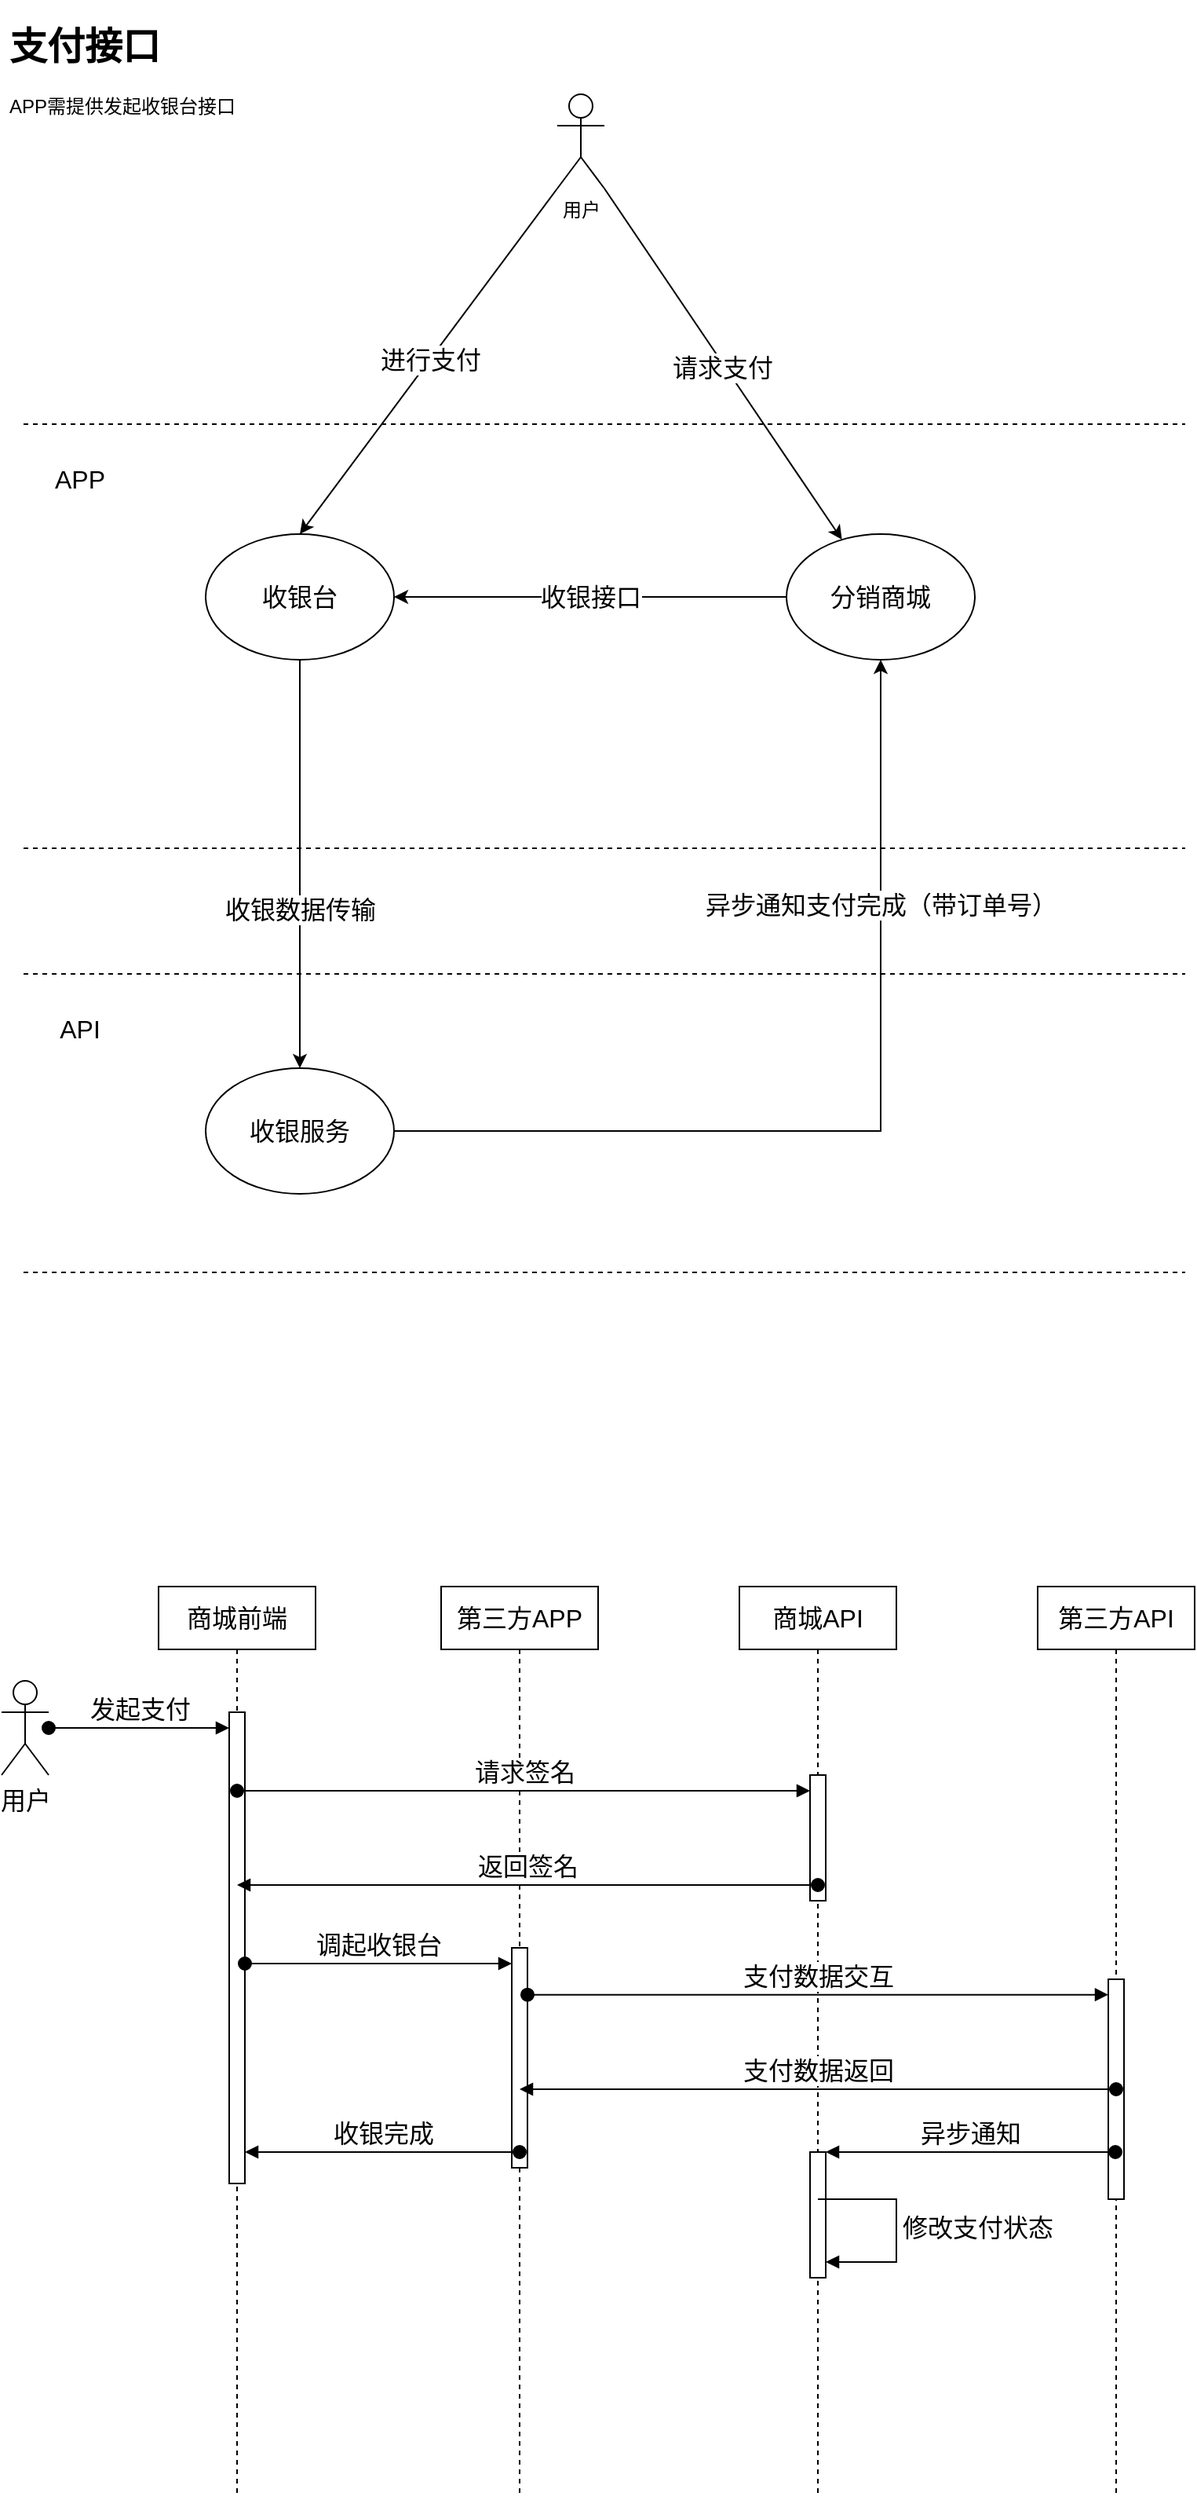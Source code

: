 <mxfile version="14.6.1" type="github">
  <diagram id="AZOf61jDgbsZOh8h0cvU" name="第 1 页">
    <mxGraphModel dx="2066" dy="1080" grid="1" gridSize="10" guides="1" tooltips="1" connect="1" arrows="1" fold="1" page="1" pageScale="1" pageWidth="827" pageHeight="1169" math="0" shadow="0">
      <root>
        <mxCell id="0" />
        <mxCell id="1" parent="0" />
        <mxCell id="eRNwVtKWeMuUZ3jzu04p-1" value="&lt;h1&gt;支付接口&lt;/h1&gt;&lt;p&gt;APP需提供发起收银台接口&lt;/p&gt;" style="text;html=1;strokeColor=none;fillColor=none;spacing=5;spacingTop=-20;whiteSpace=wrap;overflow=hidden;rounded=0;" vertex="1" parent="1">
          <mxGeometry x="30" y="20" width="190" height="120" as="geometry" />
        </mxCell>
        <mxCell id="eRNwVtKWeMuUZ3jzu04p-6" style="rounded=0;orthogonalLoop=1;jettySize=auto;html=1;exitX=1;exitY=1;exitDx=0;exitDy=0;exitPerimeter=0;fontSize=16;" edge="1" parent="1" source="eRNwVtKWeMuUZ3jzu04p-2" target="eRNwVtKWeMuUZ3jzu04p-5">
          <mxGeometry relative="1" as="geometry" />
        </mxCell>
        <mxCell id="eRNwVtKWeMuUZ3jzu04p-7" value="请求支付" style="edgeLabel;html=1;align=center;verticalAlign=middle;resizable=0;points=[];fontSize=16;" vertex="1" connectable="0" parent="eRNwVtKWeMuUZ3jzu04p-6">
          <mxGeometry x="0.011" y="-2" relative="1" as="geometry">
            <mxPoint as="offset" />
          </mxGeometry>
        </mxCell>
        <mxCell id="eRNwVtKWeMuUZ3jzu04p-12" style="edgeStyle=none;rounded=0;orthogonalLoop=1;jettySize=auto;html=1;exitX=0;exitY=1;exitDx=0;exitDy=0;exitPerimeter=0;entryX=0.5;entryY=0;entryDx=0;entryDy=0;fontSize=16;" edge="1" parent="1" source="eRNwVtKWeMuUZ3jzu04p-2" target="eRNwVtKWeMuUZ3jzu04p-9">
          <mxGeometry relative="1" as="geometry" />
        </mxCell>
        <mxCell id="eRNwVtKWeMuUZ3jzu04p-13" value="进行支付" style="edgeLabel;html=1;align=center;verticalAlign=middle;resizable=0;points=[];fontSize=16;" vertex="1" connectable="0" parent="eRNwVtKWeMuUZ3jzu04p-12">
          <mxGeometry x="-0.01" relative="1" as="geometry">
            <mxPoint as="offset" />
          </mxGeometry>
        </mxCell>
        <mxCell id="eRNwVtKWeMuUZ3jzu04p-2" value="用户" style="shape=umlActor;verticalLabelPosition=bottom;verticalAlign=top;html=1;outlineConnect=0;" vertex="1" parent="1">
          <mxGeometry x="384" y="70" width="30" height="60" as="geometry" />
        </mxCell>
        <mxCell id="eRNwVtKWeMuUZ3jzu04p-3" value="" style="endArrow=none;dashed=1;html=1;" edge="1" parent="1">
          <mxGeometry width="50" height="50" relative="1" as="geometry">
            <mxPoint x="44" y="280" as="sourcePoint" />
            <mxPoint x="784" y="280" as="targetPoint" />
          </mxGeometry>
        </mxCell>
        <mxCell id="eRNwVtKWeMuUZ3jzu04p-4" value="APP" style="text;html=1;strokeColor=none;fillColor=none;align=center;verticalAlign=middle;whiteSpace=wrap;rounded=0;fontSize=16;" vertex="1" parent="1">
          <mxGeometry x="50" y="300" width="60" height="30" as="geometry" />
        </mxCell>
        <mxCell id="eRNwVtKWeMuUZ3jzu04p-10" value="收银接口" style="edgeStyle=none;rounded=0;orthogonalLoop=1;jettySize=auto;html=1;exitX=0;exitY=0.5;exitDx=0;exitDy=0;fontSize=16;" edge="1" parent="1" source="eRNwVtKWeMuUZ3jzu04p-5" target="eRNwVtKWeMuUZ3jzu04p-9">
          <mxGeometry relative="1" as="geometry" />
        </mxCell>
        <mxCell id="eRNwVtKWeMuUZ3jzu04p-5" value="分销商城" style="ellipse;whiteSpace=wrap;html=1;fontSize=16;" vertex="1" parent="1">
          <mxGeometry x="530" y="350" width="120" height="80" as="geometry" />
        </mxCell>
        <mxCell id="eRNwVtKWeMuUZ3jzu04p-8" value="" style="endArrow=none;dashed=1;html=1;" edge="1" parent="1">
          <mxGeometry width="50" height="50" relative="1" as="geometry">
            <mxPoint x="44" y="550" as="sourcePoint" />
            <mxPoint x="784" y="550" as="targetPoint" />
          </mxGeometry>
        </mxCell>
        <mxCell id="eRNwVtKWeMuUZ3jzu04p-19" style="edgeStyle=orthogonalEdgeStyle;rounded=0;orthogonalLoop=1;jettySize=auto;html=1;exitX=0.5;exitY=1;exitDx=0;exitDy=0;fontSize=16;" edge="1" parent="1" source="eRNwVtKWeMuUZ3jzu04p-9" target="eRNwVtKWeMuUZ3jzu04p-17">
          <mxGeometry relative="1" as="geometry" />
        </mxCell>
        <mxCell id="eRNwVtKWeMuUZ3jzu04p-20" value="收银数据传输" style="edgeLabel;html=1;align=center;verticalAlign=middle;resizable=0;points=[];fontSize=16;" vertex="1" connectable="0" parent="eRNwVtKWeMuUZ3jzu04p-19">
          <mxGeometry x="0.223" relative="1" as="geometry">
            <mxPoint as="offset" />
          </mxGeometry>
        </mxCell>
        <mxCell id="eRNwVtKWeMuUZ3jzu04p-9" value="收银台" style="ellipse;whiteSpace=wrap;html=1;fontSize=16;" vertex="1" parent="1">
          <mxGeometry x="160" y="350" width="120" height="80" as="geometry" />
        </mxCell>
        <mxCell id="eRNwVtKWeMuUZ3jzu04p-14" value="" style="endArrow=none;dashed=1;html=1;" edge="1" parent="1">
          <mxGeometry width="50" height="50" relative="1" as="geometry">
            <mxPoint x="44" y="630" as="sourcePoint" />
            <mxPoint x="784" y="630" as="targetPoint" />
          </mxGeometry>
        </mxCell>
        <mxCell id="eRNwVtKWeMuUZ3jzu04p-15" value="" style="endArrow=none;dashed=1;html=1;" edge="1" parent="1">
          <mxGeometry width="50" height="50" relative="1" as="geometry">
            <mxPoint x="44" y="820" as="sourcePoint" />
            <mxPoint x="784" y="820" as="targetPoint" />
          </mxGeometry>
        </mxCell>
        <mxCell id="eRNwVtKWeMuUZ3jzu04p-16" value="API" style="text;html=1;strokeColor=none;fillColor=none;align=center;verticalAlign=middle;whiteSpace=wrap;rounded=0;fontSize=16;" vertex="1" parent="1">
          <mxGeometry x="50" y="650" width="60" height="30" as="geometry" />
        </mxCell>
        <mxCell id="eRNwVtKWeMuUZ3jzu04p-18" style="edgeStyle=orthogonalEdgeStyle;rounded=0;orthogonalLoop=1;jettySize=auto;html=1;exitX=1;exitY=0.5;exitDx=0;exitDy=0;entryX=0.5;entryY=1;entryDx=0;entryDy=0;fontSize=16;" edge="1" parent="1" source="eRNwVtKWeMuUZ3jzu04p-17" target="eRNwVtKWeMuUZ3jzu04p-5">
          <mxGeometry relative="1" as="geometry" />
        </mxCell>
        <mxCell id="eRNwVtKWeMuUZ3jzu04p-21" value="异步通知支付完成（带订单号）" style="edgeLabel;html=1;align=center;verticalAlign=middle;resizable=0;points=[];fontSize=16;" vertex="1" connectable="0" parent="eRNwVtKWeMuUZ3jzu04p-18">
          <mxGeometry x="0.488" relative="1" as="geometry">
            <mxPoint as="offset" />
          </mxGeometry>
        </mxCell>
        <mxCell id="eRNwVtKWeMuUZ3jzu04p-17" value="收银服务" style="ellipse;whiteSpace=wrap;html=1;fontSize=16;" vertex="1" parent="1">
          <mxGeometry x="160" y="690" width="120" height="80" as="geometry" />
        </mxCell>
        <mxCell id="eRNwVtKWeMuUZ3jzu04p-24" value="商城前端" style="shape=umlLifeline;perimeter=lifelinePerimeter;whiteSpace=wrap;html=1;container=1;collapsible=0;recursiveResize=0;outlineConnect=0;fontSize=16;" vertex="1" parent="1">
          <mxGeometry x="130" y="1020" width="100" height="580" as="geometry" />
        </mxCell>
        <mxCell id="eRNwVtKWeMuUZ3jzu04p-29" value="" style="html=1;points=[];perimeter=orthogonalPerimeter;fontSize=16;" vertex="1" parent="eRNwVtKWeMuUZ3jzu04p-24">
          <mxGeometry x="45" y="80" width="10" height="300" as="geometry" />
        </mxCell>
        <mxCell id="eRNwVtKWeMuUZ3jzu04p-25" value="第三方APP" style="shape=umlLifeline;perimeter=lifelinePerimeter;whiteSpace=wrap;html=1;container=1;collapsible=0;recursiveResize=0;outlineConnect=0;fontSize=16;" vertex="1" parent="1">
          <mxGeometry x="310" y="1020" width="100" height="580" as="geometry" />
        </mxCell>
        <mxCell id="eRNwVtKWeMuUZ3jzu04p-37" value="" style="html=1;points=[];perimeter=orthogonalPerimeter;fontSize=16;" vertex="1" parent="eRNwVtKWeMuUZ3jzu04p-25">
          <mxGeometry x="45" y="230" width="10" height="140" as="geometry" />
        </mxCell>
        <mxCell id="eRNwVtKWeMuUZ3jzu04p-42" value="收银完成" style="html=1;verticalAlign=bottom;startArrow=oval;startFill=1;endArrow=block;startSize=8;fontSize=16;" edge="1" parent="eRNwVtKWeMuUZ3jzu04p-25" target="eRNwVtKWeMuUZ3jzu04p-29">
          <mxGeometry width="60" relative="1" as="geometry">
            <mxPoint x="50" y="360" as="sourcePoint" />
            <mxPoint x="-120" y="358" as="targetPoint" />
          </mxGeometry>
        </mxCell>
        <mxCell id="eRNwVtKWeMuUZ3jzu04p-26" value="商城API" style="shape=umlLifeline;perimeter=lifelinePerimeter;whiteSpace=wrap;html=1;container=1;collapsible=0;recursiveResize=0;outlineConnect=0;fontSize=16;" vertex="1" parent="1">
          <mxGeometry x="500" y="1020" width="100" height="580" as="geometry" />
        </mxCell>
        <mxCell id="eRNwVtKWeMuUZ3jzu04p-33" value="" style="html=1;points=[];perimeter=orthogonalPerimeter;fontSize=16;" vertex="1" parent="eRNwVtKWeMuUZ3jzu04p-26">
          <mxGeometry x="45" y="120" width="10" height="80" as="geometry" />
        </mxCell>
        <mxCell id="eRNwVtKWeMuUZ3jzu04p-35" value="返回签名" style="html=1;verticalAlign=bottom;startArrow=oval;startFill=1;endArrow=block;startSize=8;fontSize=16;" edge="1" parent="eRNwVtKWeMuUZ3jzu04p-26" target="eRNwVtKWeMuUZ3jzu04p-24">
          <mxGeometry width="60" relative="1" as="geometry">
            <mxPoint x="50" y="190" as="sourcePoint" />
            <mxPoint x="110" y="190" as="targetPoint" />
          </mxGeometry>
        </mxCell>
        <mxCell id="eRNwVtKWeMuUZ3jzu04p-43" value="" style="html=1;points=[];perimeter=orthogonalPerimeter;fontSize=16;" vertex="1" parent="eRNwVtKWeMuUZ3jzu04p-26">
          <mxGeometry x="45" y="360" width="10" height="80" as="geometry" />
        </mxCell>
        <mxCell id="eRNwVtKWeMuUZ3jzu04p-27" value="第三方API" style="shape=umlLifeline;perimeter=lifelinePerimeter;whiteSpace=wrap;html=1;container=1;collapsible=0;recursiveResize=0;outlineConnect=0;fontSize=16;" vertex="1" parent="1">
          <mxGeometry x="690" y="1020" width="100" height="580" as="geometry" />
        </mxCell>
        <mxCell id="eRNwVtKWeMuUZ3jzu04p-39" value="" style="html=1;points=[];perimeter=orthogonalPerimeter;fontSize=16;" vertex="1" parent="eRNwVtKWeMuUZ3jzu04p-27">
          <mxGeometry x="45" y="250" width="10" height="140" as="geometry" />
        </mxCell>
        <mxCell id="eRNwVtKWeMuUZ3jzu04p-41" value="支付数据返回" style="html=1;verticalAlign=bottom;startArrow=oval;startFill=1;endArrow=block;startSize=8;fontSize=16;" edge="1" parent="eRNwVtKWeMuUZ3jzu04p-27" target="eRNwVtKWeMuUZ3jzu04p-25">
          <mxGeometry width="60" relative="1" as="geometry">
            <mxPoint x="50" y="320" as="sourcePoint" />
            <mxPoint x="-200" y="330" as="targetPoint" />
          </mxGeometry>
        </mxCell>
        <mxCell id="eRNwVtKWeMuUZ3jzu04p-28" value="用户" style="shape=umlActor;verticalLabelPosition=bottom;verticalAlign=top;html=1;fontSize=16;" vertex="1" parent="1">
          <mxGeometry x="30" y="1080" width="30" height="60" as="geometry" />
        </mxCell>
        <mxCell id="eRNwVtKWeMuUZ3jzu04p-30" value="发起支付" style="html=1;verticalAlign=bottom;startArrow=oval;endArrow=block;startSize=8;fontSize=16;" edge="1" target="eRNwVtKWeMuUZ3jzu04p-29" parent="1" source="eRNwVtKWeMuUZ3jzu04p-28">
          <mxGeometry relative="1" as="geometry">
            <mxPoint x="115" y="1100" as="sourcePoint" />
          </mxGeometry>
        </mxCell>
        <mxCell id="eRNwVtKWeMuUZ3jzu04p-34" value="请求签名" style="html=1;verticalAlign=bottom;startArrow=oval;endArrow=block;startSize=8;fontSize=16;" edge="1" target="eRNwVtKWeMuUZ3jzu04p-33" parent="1" source="eRNwVtKWeMuUZ3jzu04p-24">
          <mxGeometry relative="1" as="geometry">
            <mxPoint x="485" y="1140" as="sourcePoint" />
            <Array as="points">
              <mxPoint x="280" y="1150" />
            </Array>
          </mxGeometry>
        </mxCell>
        <mxCell id="eRNwVtKWeMuUZ3jzu04p-38" value="调起收银台" style="html=1;verticalAlign=bottom;startArrow=oval;endArrow=block;startSize=8;fontSize=16;" edge="1" target="eRNwVtKWeMuUZ3jzu04p-37" parent="1" source="eRNwVtKWeMuUZ3jzu04p-29">
          <mxGeometry relative="1" as="geometry">
            <mxPoint x="295" y="1250" as="sourcePoint" />
            <Array as="points">
              <mxPoint x="270" y="1260" />
            </Array>
          </mxGeometry>
        </mxCell>
        <mxCell id="eRNwVtKWeMuUZ3jzu04p-40" value="支付数据交互" style="html=1;verticalAlign=bottom;startArrow=oval;endArrow=block;startSize=8;fontSize=16;exitX=1;exitY=0.213;exitDx=0;exitDy=0;exitPerimeter=0;" edge="1" target="eRNwVtKWeMuUZ3jzu04p-39" parent="1" source="eRNwVtKWeMuUZ3jzu04p-37">
          <mxGeometry relative="1" as="geometry">
            <mxPoint x="675" y="1270" as="sourcePoint" />
          </mxGeometry>
        </mxCell>
        <mxCell id="eRNwVtKWeMuUZ3jzu04p-44" value="异步通知" style="html=1;verticalAlign=bottom;startArrow=oval;endArrow=block;startSize=8;fontSize=16;" edge="1" target="eRNwVtKWeMuUZ3jzu04p-43" parent="1" source="eRNwVtKWeMuUZ3jzu04p-27">
          <mxGeometry relative="1" as="geometry">
            <mxPoint x="485" y="1380" as="sourcePoint" />
          </mxGeometry>
        </mxCell>
        <mxCell id="eRNwVtKWeMuUZ3jzu04p-47" value="修改支付状态" style="edgeStyle=orthogonalEdgeStyle;html=1;align=left;spacingLeft=2;endArrow=block;rounded=0;fontSize=16;" edge="1" target="eRNwVtKWeMuUZ3jzu04p-43" parent="1">
          <mxGeometry relative="1" as="geometry">
            <mxPoint x="550" y="1410" as="sourcePoint" />
            <Array as="points">
              <mxPoint x="600" y="1410" />
              <mxPoint x="600" y="1450" />
            </Array>
          </mxGeometry>
        </mxCell>
      </root>
    </mxGraphModel>
  </diagram>
</mxfile>
